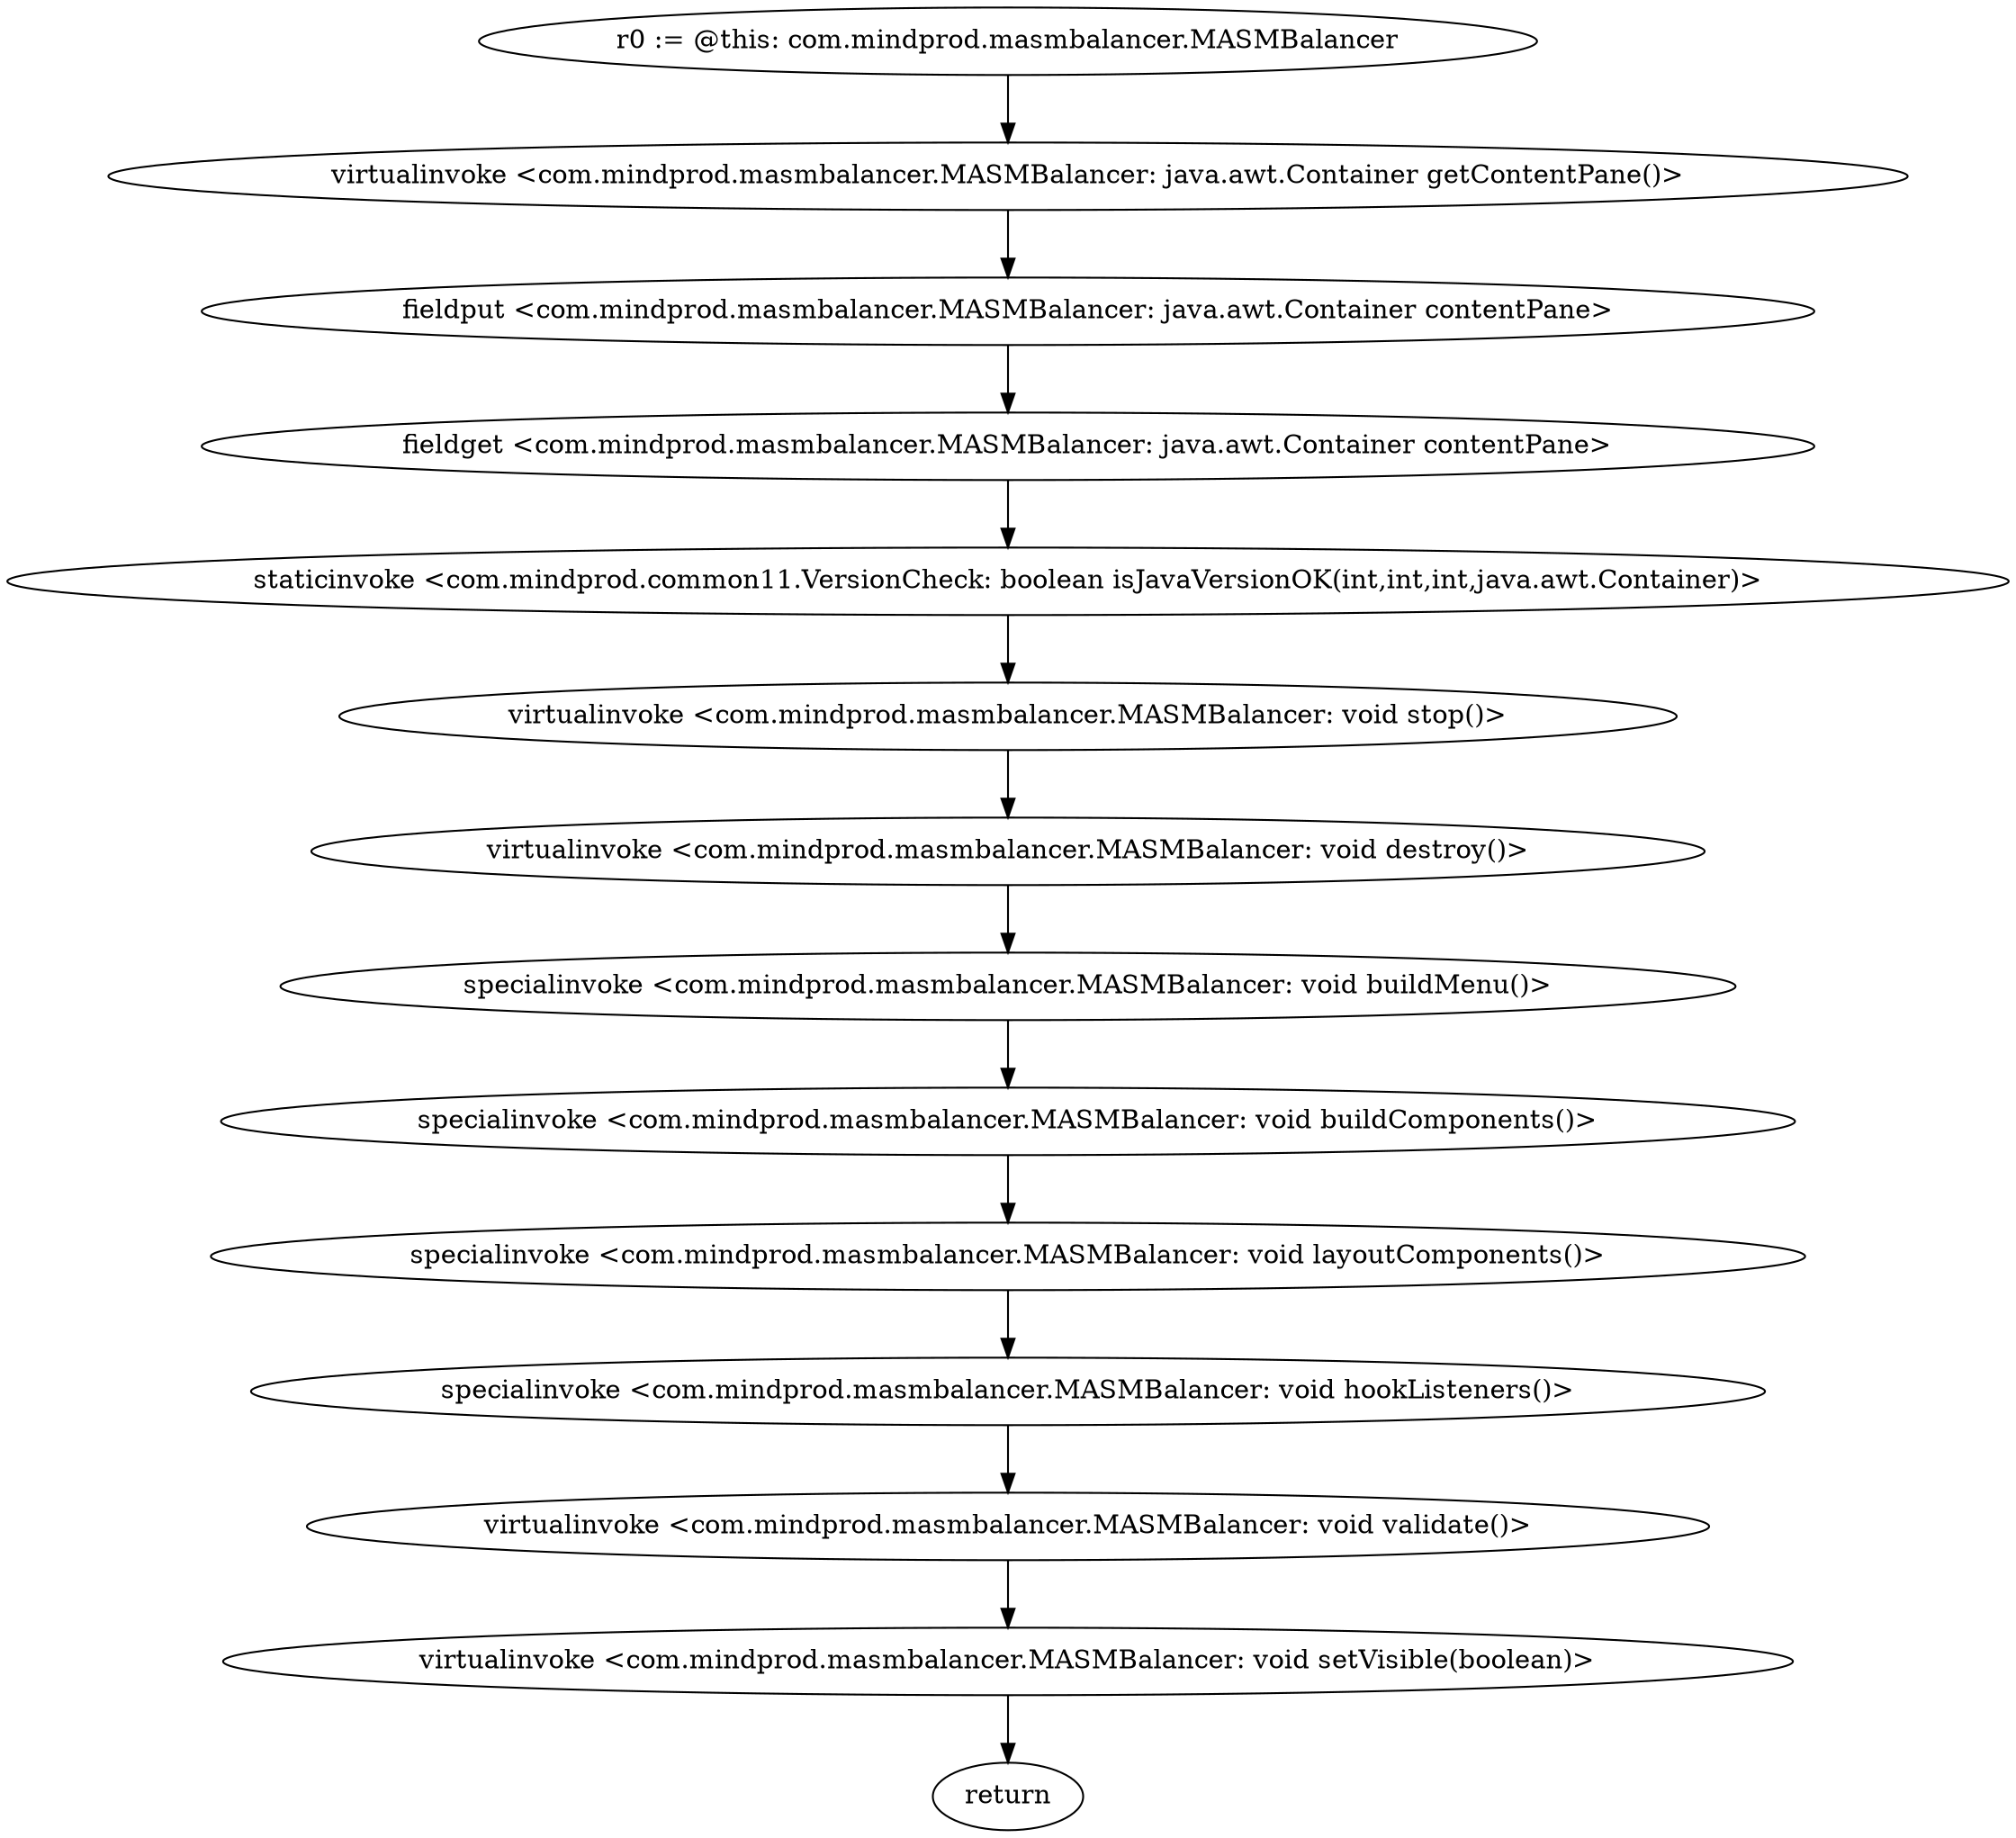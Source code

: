 digraph "" {
"r0 := @this: com.mindprod.masmbalancer.MASMBalancer"->"virtualinvoke <com.mindprod.masmbalancer.MASMBalancer: java.awt.Container getContentPane()>";
 "virtualinvoke <com.mindprod.masmbalancer.MASMBalancer: java.awt.Container getContentPane()>"->"fieldput <com.mindprod.masmbalancer.MASMBalancer: java.awt.Container contentPane>";
 "fieldput <com.mindprod.masmbalancer.MASMBalancer: java.awt.Container contentPane>"->"fieldget <com.mindprod.masmbalancer.MASMBalancer: java.awt.Container contentPane>";
 "fieldget <com.mindprod.masmbalancer.MASMBalancer: java.awt.Container contentPane>"->"staticinvoke <com.mindprod.common11.VersionCheck: boolean isJavaVersionOK(int,int,int,java.awt.Container)>";
 "staticinvoke <com.mindprod.common11.VersionCheck: boolean isJavaVersionOK(int,int,int,java.awt.Container)>"->"virtualinvoke <com.mindprod.masmbalancer.MASMBalancer: void stop()>";
 "virtualinvoke <com.mindprod.masmbalancer.MASMBalancer: void stop()>"->"virtualinvoke <com.mindprod.masmbalancer.MASMBalancer: void destroy()>";
 "virtualinvoke <com.mindprod.masmbalancer.MASMBalancer: void destroy()>"->"specialinvoke <com.mindprod.masmbalancer.MASMBalancer: void buildMenu()>";
 "specialinvoke <com.mindprod.masmbalancer.MASMBalancer: void buildMenu()>"->"specialinvoke <com.mindprod.masmbalancer.MASMBalancer: void buildComponents()>";
 "specialinvoke <com.mindprod.masmbalancer.MASMBalancer: void buildComponents()>"->"specialinvoke <com.mindprod.masmbalancer.MASMBalancer: void layoutComponents()>";
 "specialinvoke <com.mindprod.masmbalancer.MASMBalancer: void layoutComponents()>"->"specialinvoke <com.mindprod.masmbalancer.MASMBalancer: void hookListeners()>";
 "specialinvoke <com.mindprod.masmbalancer.MASMBalancer: void hookListeners()>"->"virtualinvoke <com.mindprod.masmbalancer.MASMBalancer: void validate()>";
 "virtualinvoke <com.mindprod.masmbalancer.MASMBalancer: void validate()>"->"virtualinvoke <com.mindprod.masmbalancer.MASMBalancer: void setVisible(boolean)>";
 "virtualinvoke <com.mindprod.masmbalancer.MASMBalancer: void setVisible(boolean)>"->"return";
}
